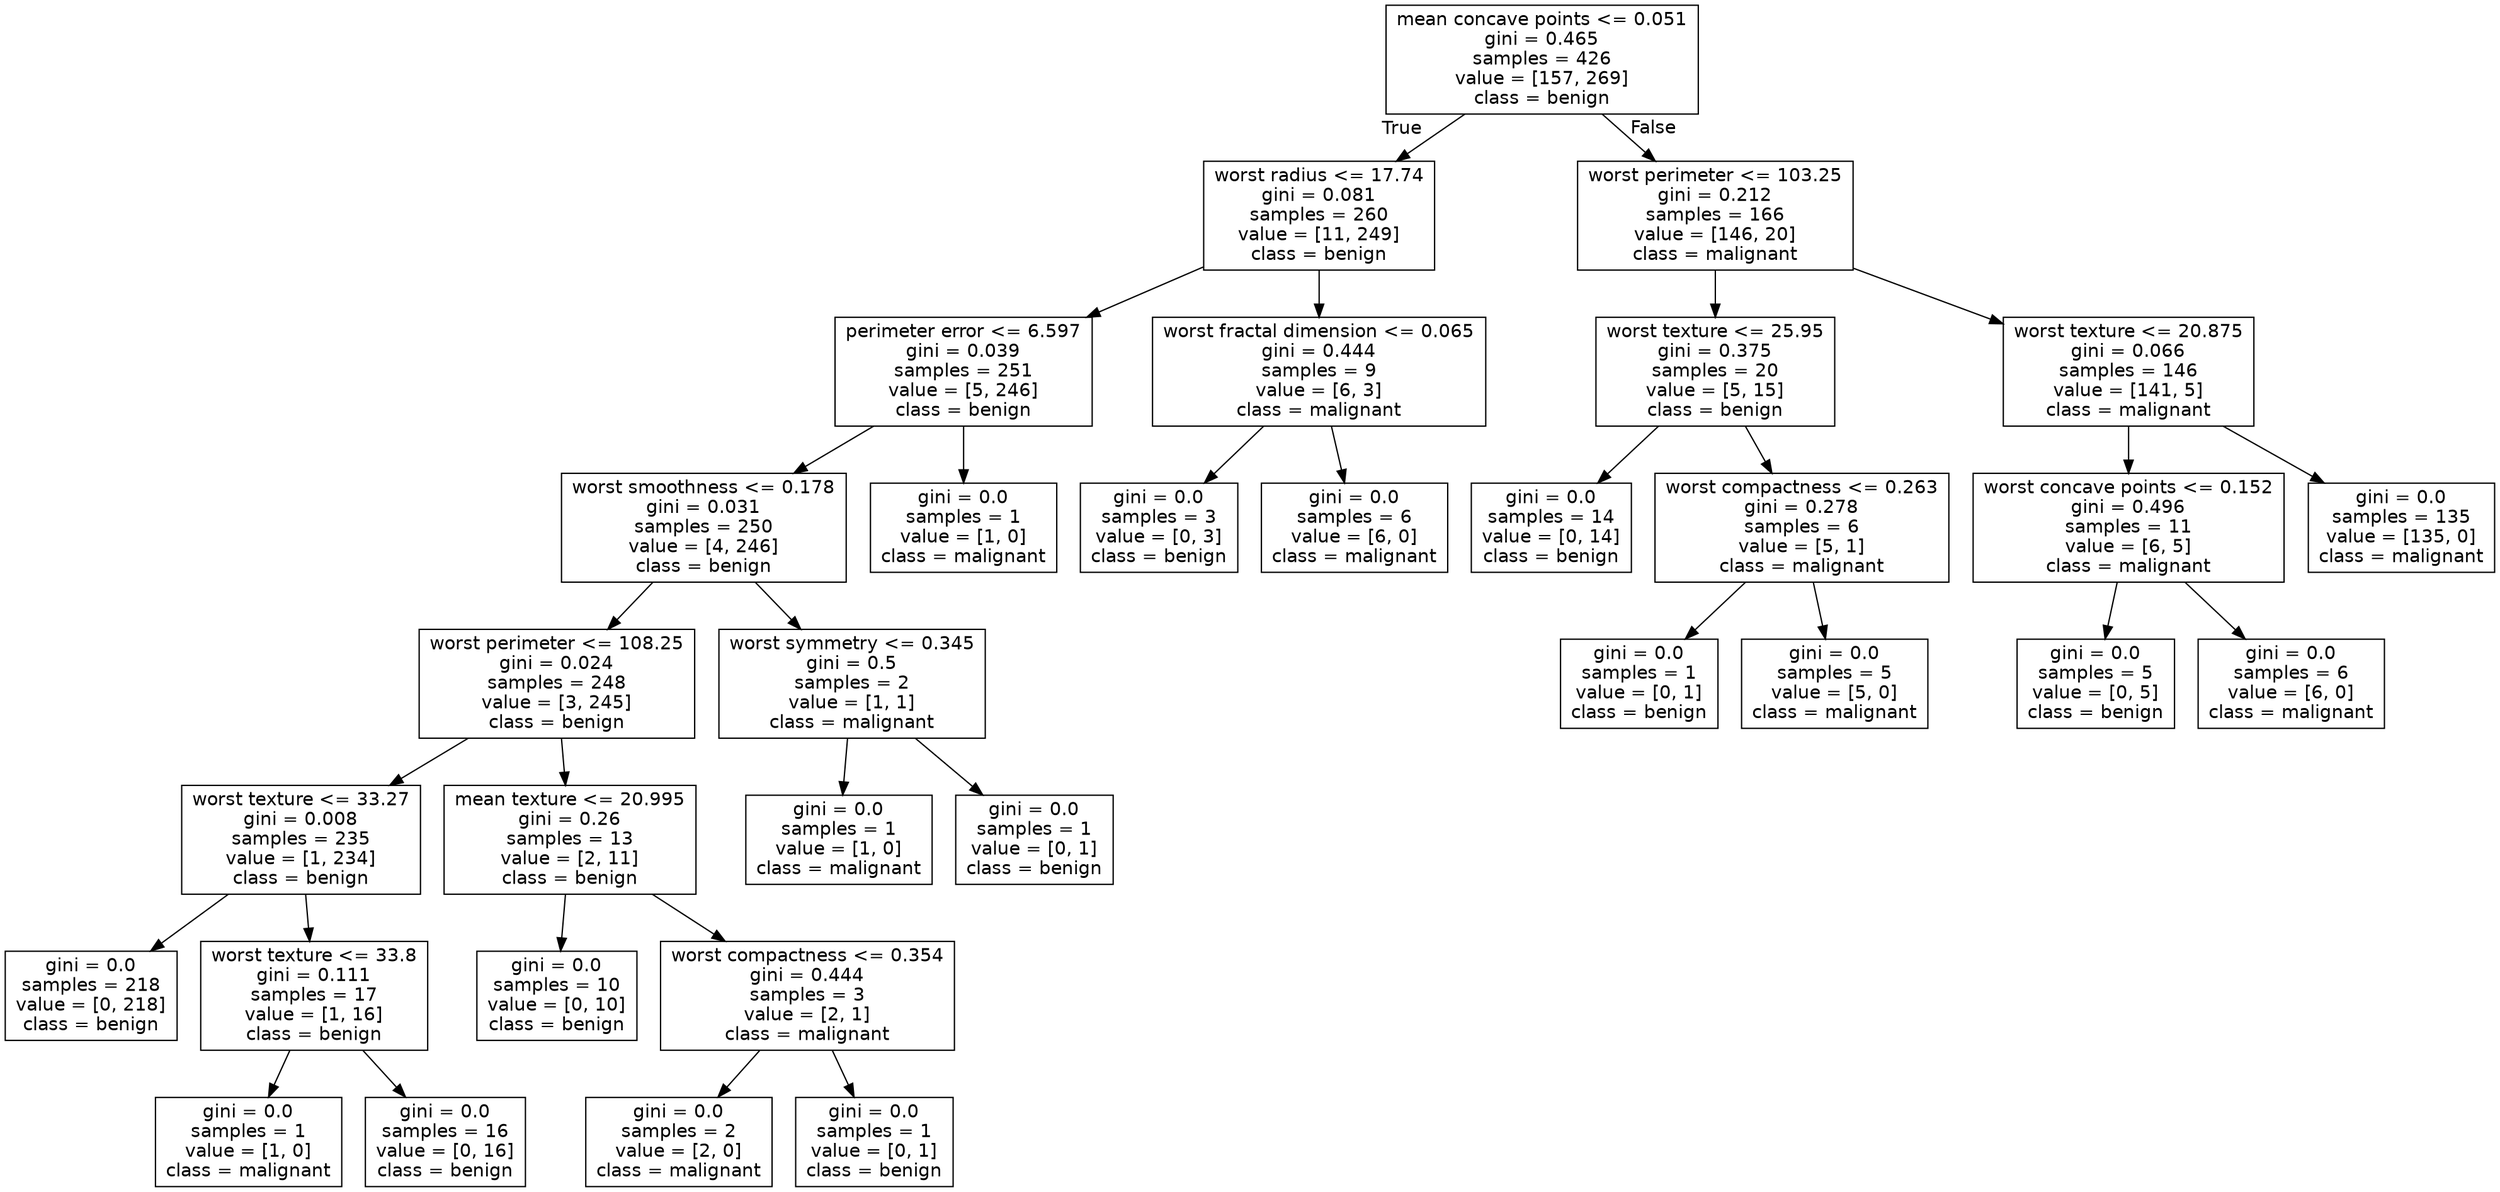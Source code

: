 digraph Tree {
node [shape=box, fontname="helvetica"] ;
edge [fontname="helvetica"] ;
0 [label="mean concave points <= 0.051\ngini = 0.465\nsamples = 426\nvalue = [157, 269]\nclass = benign"] ;
1 [label="worst radius <= 17.74\ngini = 0.081\nsamples = 260\nvalue = [11, 249]\nclass = benign"] ;
0 -> 1 [labeldistance=2.5, labelangle=45, headlabel="True"] ;
2 [label="perimeter error <= 6.597\ngini = 0.039\nsamples = 251\nvalue = [5, 246]\nclass = benign"] ;
1 -> 2 ;
3 [label="worst smoothness <= 0.178\ngini = 0.031\nsamples = 250\nvalue = [4, 246]\nclass = benign"] ;
2 -> 3 ;
4 [label="worst perimeter <= 108.25\ngini = 0.024\nsamples = 248\nvalue = [3, 245]\nclass = benign"] ;
3 -> 4 ;
5 [label="worst texture <= 33.27\ngini = 0.008\nsamples = 235\nvalue = [1, 234]\nclass = benign"] ;
4 -> 5 ;
6 [label="gini = 0.0\nsamples = 218\nvalue = [0, 218]\nclass = benign"] ;
5 -> 6 ;
7 [label="worst texture <= 33.8\ngini = 0.111\nsamples = 17\nvalue = [1, 16]\nclass = benign"] ;
5 -> 7 ;
8 [label="gini = 0.0\nsamples = 1\nvalue = [1, 0]\nclass = malignant"] ;
7 -> 8 ;
9 [label="gini = 0.0\nsamples = 16\nvalue = [0, 16]\nclass = benign"] ;
7 -> 9 ;
10 [label="mean texture <= 20.995\ngini = 0.26\nsamples = 13\nvalue = [2, 11]\nclass = benign"] ;
4 -> 10 ;
11 [label="gini = 0.0\nsamples = 10\nvalue = [0, 10]\nclass = benign"] ;
10 -> 11 ;
12 [label="worst compactness <= 0.354\ngini = 0.444\nsamples = 3\nvalue = [2, 1]\nclass = malignant"] ;
10 -> 12 ;
13 [label="gini = 0.0\nsamples = 2\nvalue = [2, 0]\nclass = malignant"] ;
12 -> 13 ;
14 [label="gini = 0.0\nsamples = 1\nvalue = [0, 1]\nclass = benign"] ;
12 -> 14 ;
15 [label="worst symmetry <= 0.345\ngini = 0.5\nsamples = 2\nvalue = [1, 1]\nclass = malignant"] ;
3 -> 15 ;
16 [label="gini = 0.0\nsamples = 1\nvalue = [1, 0]\nclass = malignant"] ;
15 -> 16 ;
17 [label="gini = 0.0\nsamples = 1\nvalue = [0, 1]\nclass = benign"] ;
15 -> 17 ;
18 [label="gini = 0.0\nsamples = 1\nvalue = [1, 0]\nclass = malignant"] ;
2 -> 18 ;
19 [label="worst fractal dimension <= 0.065\ngini = 0.444\nsamples = 9\nvalue = [6, 3]\nclass = malignant"] ;
1 -> 19 ;
20 [label="gini = 0.0\nsamples = 3\nvalue = [0, 3]\nclass = benign"] ;
19 -> 20 ;
21 [label="gini = 0.0\nsamples = 6\nvalue = [6, 0]\nclass = malignant"] ;
19 -> 21 ;
22 [label="worst perimeter <= 103.25\ngini = 0.212\nsamples = 166\nvalue = [146, 20]\nclass = malignant"] ;
0 -> 22 [labeldistance=2.5, labelangle=-45, headlabel="False"] ;
23 [label="worst texture <= 25.95\ngini = 0.375\nsamples = 20\nvalue = [5, 15]\nclass = benign"] ;
22 -> 23 ;
24 [label="gini = 0.0\nsamples = 14\nvalue = [0, 14]\nclass = benign"] ;
23 -> 24 ;
25 [label="worst compactness <= 0.263\ngini = 0.278\nsamples = 6\nvalue = [5, 1]\nclass = malignant"] ;
23 -> 25 ;
26 [label="gini = 0.0\nsamples = 1\nvalue = [0, 1]\nclass = benign"] ;
25 -> 26 ;
27 [label="gini = 0.0\nsamples = 5\nvalue = [5, 0]\nclass = malignant"] ;
25 -> 27 ;
28 [label="worst texture <= 20.875\ngini = 0.066\nsamples = 146\nvalue = [141, 5]\nclass = malignant"] ;
22 -> 28 ;
29 [label="worst concave points <= 0.152\ngini = 0.496\nsamples = 11\nvalue = [6, 5]\nclass = malignant"] ;
28 -> 29 ;
30 [label="gini = 0.0\nsamples = 5\nvalue = [0, 5]\nclass = benign"] ;
29 -> 30 ;
31 [label="gini = 0.0\nsamples = 6\nvalue = [6, 0]\nclass = malignant"] ;
29 -> 31 ;
32 [label="gini = 0.0\nsamples = 135\nvalue = [135, 0]\nclass = malignant"] ;
28 -> 32 ;
}